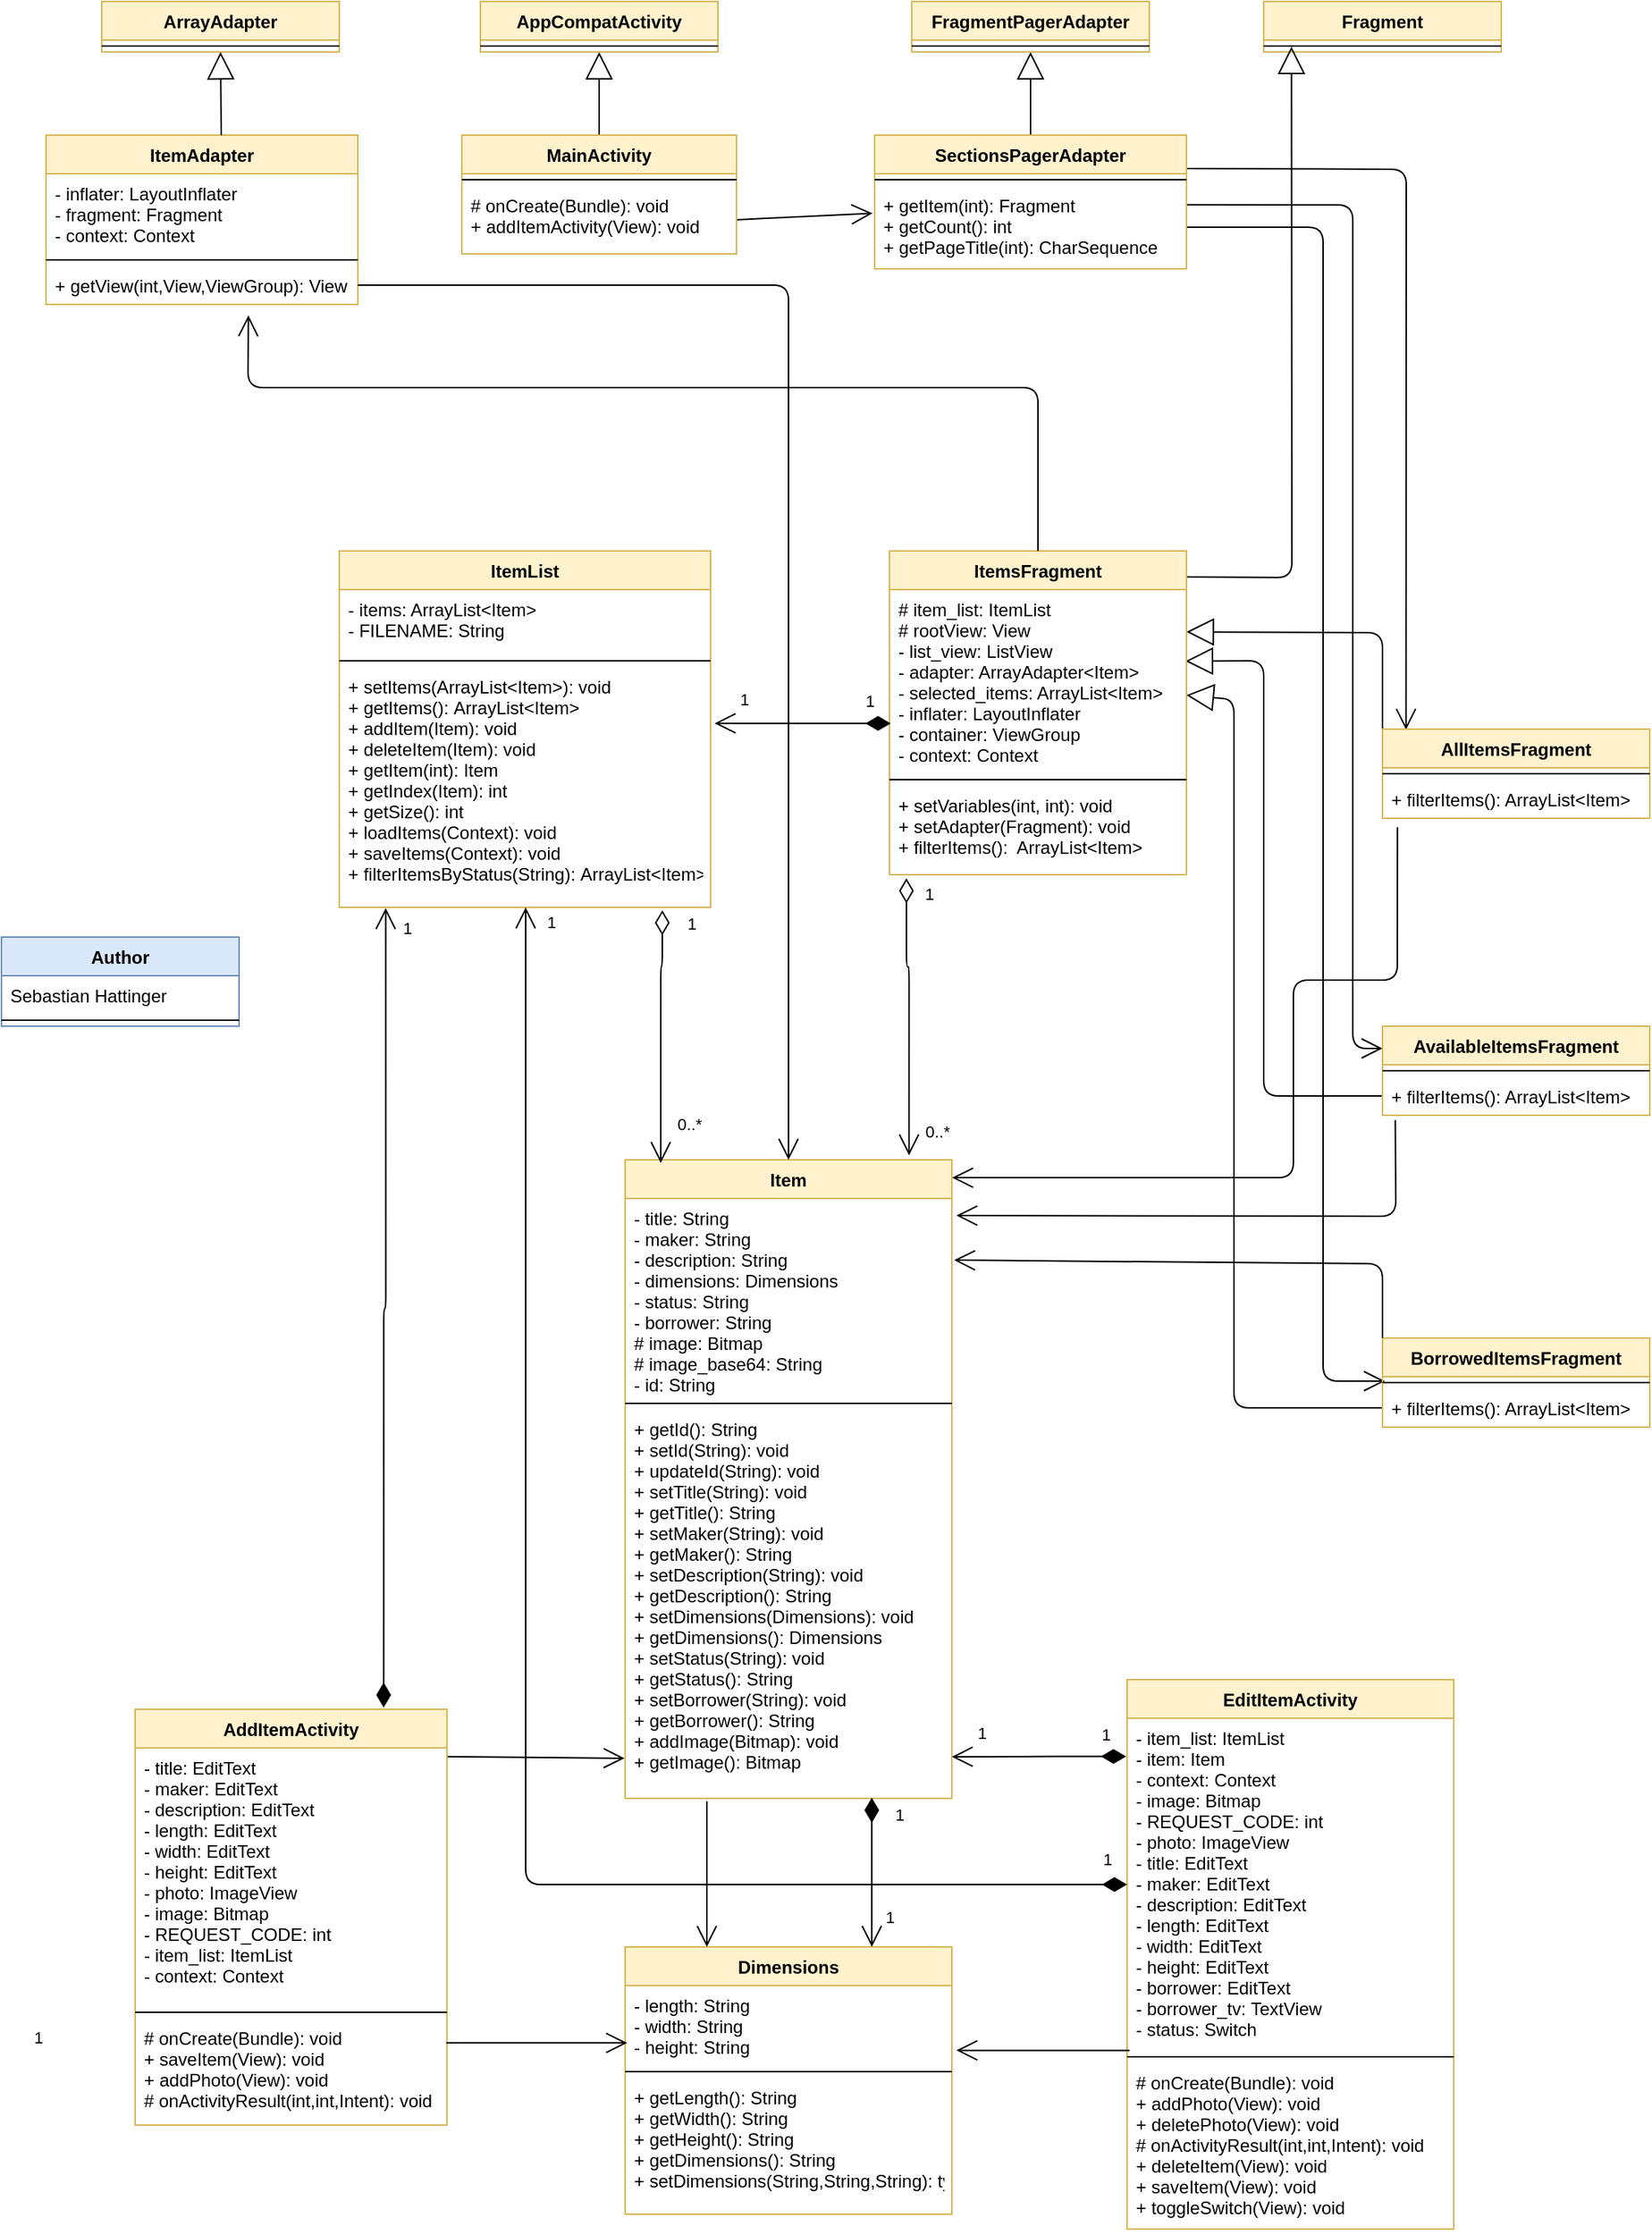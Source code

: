 <mxfile version="13.8.0" type="device"><diagram id="C5RBs43oDa-KdzZeNtuy" name="Page-1"><mxGraphModel dx="1676" dy="1052" grid="1" gridSize="10" guides="1" tooltips="1" connect="1" arrows="1" fold="1" page="1" pageScale="1" pageWidth="1169" pageHeight="1654" math="0" shadow="0"><root><mxCell id="WIyWlLk6GJQsqaUBKTNV-0"/><mxCell id="WIyWlLk6GJQsqaUBKTNV-1" parent="WIyWlLk6GJQsqaUBKTNV-0"/><mxCell id="sBfLM1MfkZQJ7Nj3vwuz-12" value="" style="endArrow=block;endSize=16;endFill=0;html=1;entryX=0.5;entryY=1;entryDx=0;entryDy=0;exitX=0.5;exitY=0;exitDx=0;exitDy=0;" edge="1" parent="WIyWlLk6GJQsqaUBKTNV-1" source="sBfLM1MfkZQJ7Nj3vwuz-0" target="sBfLM1MfkZQJ7Nj3vwuz-4"><mxGeometry width="160" relative="1" as="geometry"><mxPoint x="358" y="240" as="sourcePoint"/><mxPoint x="518" y="240" as="targetPoint"/></mxGeometry></mxCell><mxCell id="sBfLM1MfkZQJ7Nj3vwuz-15" value="" style="endArrow=block;endSize=16;endFill=0;html=1;entryX=0.5;entryY=1;entryDx=0;entryDy=0;exitX=0.5;exitY=0;exitDx=0;exitDy=0;" edge="1" parent="WIyWlLk6GJQsqaUBKTNV-1" source="sBfLM1MfkZQJ7Nj3vwuz-8" target="sBfLM1MfkZQJ7Nj3vwuz-13"><mxGeometry width="160" relative="1" as="geometry"><mxPoint x="518" y="210" as="sourcePoint"/><mxPoint x="518.5" y="104" as="targetPoint"/><Array as="points"/></mxGeometry></mxCell><mxCell id="sBfLM1MfkZQJ7Nj3vwuz-19" value="" style="endArrow=open;endFill=1;endSize=12;html=1;entryX=-0.007;entryY=0.332;entryDx=0;entryDy=0;exitX=1;exitY=0.5;exitDx=0;exitDy=0;entryPerimeter=0;" edge="1" parent="WIyWlLk6GJQsqaUBKTNV-1" source="sBfLM1MfkZQJ7Nj3vwuz-3" target="sBfLM1MfkZQJ7Nj3vwuz-11"><mxGeometry width="160" relative="1" as="geometry"><mxPoint x="540" y="300" as="sourcePoint"/><mxPoint x="610" y="250" as="targetPoint"/></mxGeometry></mxCell><mxCell id="sBfLM1MfkZQJ7Nj3vwuz-36" value="" style="endArrow=open;endFill=1;endSize=12;html=1;exitX=1;exitY=0.25;exitDx=0;exitDy=0;entryX=0.088;entryY=0.007;entryDx=0;entryDy=0;entryPerimeter=0;" edge="1" parent="WIyWlLk6GJQsqaUBKTNV-1" source="sBfLM1MfkZQJ7Nj3vwuz-8" target="sBfLM1MfkZQJ7Nj3vwuz-25"><mxGeometry width="160" relative="1" as="geometry"><mxPoint x="808.0" y="247.592" as="sourcePoint"/><mxPoint x="1010" y="440" as="targetPoint"/><Array as="points"><mxPoint x="976" y="173"/></Array></mxGeometry></mxCell><mxCell id="sBfLM1MfkZQJ7Nj3vwuz-37" value="" style="endArrow=open;endFill=1;endSize=12;html=1;exitX=0.997;exitY=0.23;exitDx=0;exitDy=0;entryX=0;entryY=0.25;entryDx=0;entryDy=0;exitPerimeter=0;" edge="1" parent="WIyWlLk6GJQsqaUBKTNV-1" source="sBfLM1MfkZQJ7Nj3vwuz-11" target="sBfLM1MfkZQJ7Nj3vwuz-21"><mxGeometry width="160" relative="1" as="geometry"><mxPoint x="818.0" y="257.592" as="sourcePoint"/><mxPoint x="890" y="780" as="targetPoint"/><Array as="points"><mxPoint x="940" y="197"/><mxPoint x="940" y="765"/></Array></mxGeometry></mxCell><mxCell id="sBfLM1MfkZQJ7Nj3vwuz-39" value="" style="endArrow=open;endFill=1;endSize=12;html=1;exitX=1;exitY=0.5;exitDx=0;exitDy=0;entryX=0.009;entryY=-0.192;entryDx=0;entryDy=0;entryPerimeter=0;" edge="1" parent="WIyWlLk6GJQsqaUBKTNV-1" source="sBfLM1MfkZQJ7Nj3vwuz-11" target="sBfLM1MfkZQJ7Nj3vwuz-30"><mxGeometry width="160" relative="1" as="geometry"><mxPoint x="817.37" y="261.88" as="sourcePoint"/><mxPoint x="970" y="665.0" as="targetPoint"/><Array as="points"><mxPoint x="920" y="212"/><mxPoint x="920" y="989"/></Array></mxGeometry></mxCell><mxCell id="sBfLM1MfkZQJ7Nj3vwuz-45" value="" style="endArrow=block;endSize=16;endFill=0;html=1;exitX=0;exitY=0.5;exitDx=0;exitDy=0;entryX=0.997;entryY=0.389;entryDx=0;entryDy=0;entryPerimeter=0;" edge="1" parent="WIyWlLk6GJQsqaUBKTNV-1" source="sBfLM1MfkZQJ7Nj3vwuz-24" target="sBfLM1MfkZQJ7Nj3vwuz-41"><mxGeometry width="160" relative="1" as="geometry"><mxPoint x="540" y="641" as="sourcePoint"/><mxPoint x="880" y="683" as="targetPoint"/><Array as="points"><mxPoint x="880" y="797"/><mxPoint x="880" y="504"/></Array></mxGeometry></mxCell><mxCell id="sBfLM1MfkZQJ7Nj3vwuz-46" value="" style="endArrow=block;endSize=16;endFill=0;html=1;exitX=0;exitY=0.5;exitDx=0;exitDy=0;" edge="1" parent="WIyWlLk6GJQsqaUBKTNV-1" source="sBfLM1MfkZQJ7Nj3vwuz-30" target="sBfLM1MfkZQJ7Nj3vwuz-41"><mxGeometry width="160" relative="1" as="geometry"><mxPoint x="850" y="883" as="sourcePoint"/><mxPoint x="860" y="510" as="targetPoint"/><Array as="points"><mxPoint x="860" y="1007"/><mxPoint x="860" y="530"/></Array></mxGeometry></mxCell><mxCell id="sBfLM1MfkZQJ7Nj3vwuz-47" value="" style="endArrow=block;endSize=16;endFill=0;html=1;entryX=1;entryY=0.25;entryDx=0;entryDy=0;exitX=0;exitY=0.25;exitDx=0;exitDy=0;" edge="1" parent="WIyWlLk6GJQsqaUBKTNV-1" source="sBfLM1MfkZQJ7Nj3vwuz-25" target="sBfLM1MfkZQJ7Nj3vwuz-40"><mxGeometry width="160" relative="1" as="geometry"><mxPoint x="791.33" y="561" as="sourcePoint"/><mxPoint x="791.33" y="450" as="targetPoint"/><Array as="points"><mxPoint x="960" y="485"/></Array></mxGeometry></mxCell><mxCell id="sBfLM1MfkZQJ7Nj3vwuz-55" value="Fragment" style="swimlane;fontStyle=1;align=center;verticalAlign=top;childLayout=stackLayout;horizontal=1;startSize=26;horizontalStack=0;resizeParent=1;resizeParentMax=0;resizeLast=0;collapsible=1;marginBottom=0;fillColor=#fff2cc;strokeColor=#d6b656;" vertex="1" parent="WIyWlLk6GJQsqaUBKTNV-1"><mxGeometry x="880" y="60" width="160" height="34" as="geometry"/></mxCell><mxCell id="sBfLM1MfkZQJ7Nj3vwuz-56" value="" style="line;strokeWidth=1;fillColor=none;align=left;verticalAlign=middle;spacingTop=-1;spacingLeft=3;spacingRight=3;rotatable=0;labelPosition=right;points=[];portConstraint=eastwest;" vertex="1" parent="sBfLM1MfkZQJ7Nj3vwuz-55"><mxGeometry y="26" width="160" height="8" as="geometry"/></mxCell><mxCell id="sBfLM1MfkZQJ7Nj3vwuz-113" value="ItemAdapter" style="swimlane;fontStyle=1;align=center;verticalAlign=top;childLayout=stackLayout;horizontal=1;startSize=26;horizontalStack=0;resizeParent=1;resizeParentMax=0;resizeLast=0;collapsible=1;marginBottom=0;fillColor=#fff2cc;strokeColor=#d6b656;" vertex="1" parent="WIyWlLk6GJQsqaUBKTNV-1"><mxGeometry x="60" y="150" width="210" height="114" as="geometry"/></mxCell><mxCell id="sBfLM1MfkZQJ7Nj3vwuz-114" value="- inflater: LayoutInflater&#10;- fragment: Fragment&#10;- context: Context" style="text;strokeColor=none;fillColor=none;align=left;verticalAlign=top;spacingLeft=4;spacingRight=4;overflow=hidden;rotatable=0;points=[[0,0.5],[1,0.5]];portConstraint=eastwest;" vertex="1" parent="sBfLM1MfkZQJ7Nj3vwuz-113"><mxGeometry y="26" width="210" height="54" as="geometry"/></mxCell><mxCell id="sBfLM1MfkZQJ7Nj3vwuz-115" value="" style="line;strokeWidth=1;fillColor=none;align=left;verticalAlign=middle;spacingTop=-1;spacingLeft=3;spacingRight=3;rotatable=0;labelPosition=right;points=[];portConstraint=eastwest;" vertex="1" parent="sBfLM1MfkZQJ7Nj3vwuz-113"><mxGeometry y="80" width="210" height="8" as="geometry"/></mxCell><mxCell id="sBfLM1MfkZQJ7Nj3vwuz-116" value="+ getView(int,View,ViewGroup): View " style="text;strokeColor=none;fillColor=none;align=left;verticalAlign=top;spacingLeft=4;spacingRight=4;overflow=hidden;rotatable=0;points=[[0,0.5],[1,0.5]];portConstraint=eastwest;" vertex="1" parent="sBfLM1MfkZQJ7Nj3vwuz-113"><mxGeometry y="88" width="210" height="26" as="geometry"/></mxCell><mxCell id="sBfLM1MfkZQJ7Nj3vwuz-0" value="MainActivity" style="swimlane;fontStyle=1;align=center;verticalAlign=top;childLayout=stackLayout;horizontal=1;startSize=26;horizontalStack=0;resizeParent=1;resizeParentMax=0;resizeLast=0;collapsible=1;marginBottom=0;fillColor=#fff2cc;strokeColor=#d6b656;" vertex="1" parent="WIyWlLk6GJQsqaUBKTNV-1"><mxGeometry x="340" y="150" width="185" height="80" as="geometry"/></mxCell><mxCell id="sBfLM1MfkZQJ7Nj3vwuz-2" value="" style="line;strokeWidth=1;fillColor=none;align=left;verticalAlign=middle;spacingTop=-1;spacingLeft=3;spacingRight=3;rotatable=0;labelPosition=right;points=[];portConstraint=eastwest;" vertex="1" parent="sBfLM1MfkZQJ7Nj3vwuz-0"><mxGeometry y="26" width="185" height="8" as="geometry"/></mxCell><mxCell id="sBfLM1MfkZQJ7Nj3vwuz-3" value="# onCreate(Bundle): void&#10;+ addItemActivity(View): void" style="text;strokeColor=none;fillColor=none;align=left;verticalAlign=top;spacingLeft=4;spacingRight=4;overflow=hidden;rotatable=0;points=[[0,0.5],[1,0.5]];portConstraint=eastwest;" vertex="1" parent="sBfLM1MfkZQJ7Nj3vwuz-0"><mxGeometry y="34" width="185" height="46" as="geometry"/></mxCell><mxCell id="sBfLM1MfkZQJ7Nj3vwuz-8" value="SectionsPagerAdapter" style="swimlane;fontStyle=1;align=center;verticalAlign=top;childLayout=stackLayout;horizontal=1;startSize=26;horizontalStack=0;resizeParent=1;resizeParentMax=0;resizeLast=0;collapsible=1;marginBottom=0;fillColor=#fff2cc;strokeColor=#d6b656;" vertex="1" parent="WIyWlLk6GJQsqaUBKTNV-1"><mxGeometry x="618" y="150" width="210" height="90" as="geometry"/></mxCell><mxCell id="sBfLM1MfkZQJ7Nj3vwuz-10" value="" style="line;strokeWidth=1;fillColor=none;align=left;verticalAlign=middle;spacingTop=-1;spacingLeft=3;spacingRight=3;rotatable=0;labelPosition=right;points=[];portConstraint=eastwest;" vertex="1" parent="sBfLM1MfkZQJ7Nj3vwuz-8"><mxGeometry y="26" width="210" height="8" as="geometry"/></mxCell><mxCell id="sBfLM1MfkZQJ7Nj3vwuz-11" value="+ getItem(int): Fragment&#10;+ getCount(): int&#10;+ getPageTitle(int): CharSequence" style="text;strokeColor=none;fillColor=none;align=left;verticalAlign=top;spacingLeft=4;spacingRight=4;overflow=hidden;rotatable=0;points=[[0,0.5],[1,0.5]];portConstraint=eastwest;" vertex="1" parent="sBfLM1MfkZQJ7Nj3vwuz-8"><mxGeometry y="34" width="210" height="56" as="geometry"/></mxCell><mxCell id="sBfLM1MfkZQJ7Nj3vwuz-13" value="FragmentPagerAdapter" style="swimlane;fontStyle=1;align=center;verticalAlign=top;childLayout=stackLayout;horizontal=1;startSize=26;horizontalStack=0;resizeParent=1;resizeParentMax=0;resizeLast=0;collapsible=1;marginBottom=0;fillColor=#fff2cc;strokeColor=#d6b656;" vertex="1" parent="WIyWlLk6GJQsqaUBKTNV-1"><mxGeometry x="643" y="60" width="160" height="34" as="geometry"/></mxCell><mxCell id="sBfLM1MfkZQJ7Nj3vwuz-14" value="" style="line;strokeWidth=1;fillColor=none;align=left;verticalAlign=middle;spacingTop=-1;spacingLeft=3;spacingRight=3;rotatable=0;labelPosition=right;points=[];portConstraint=eastwest;" vertex="1" parent="sBfLM1MfkZQJ7Nj3vwuz-13"><mxGeometry y="26" width="160" height="8" as="geometry"/></mxCell><mxCell id="sBfLM1MfkZQJ7Nj3vwuz-4" value="AppCompatActivity" style="swimlane;fontStyle=1;align=center;verticalAlign=top;childLayout=stackLayout;horizontal=1;startSize=26;horizontalStack=0;resizeParent=1;resizeParentMax=0;resizeLast=0;collapsible=1;marginBottom=0;fillColor=#fff2cc;strokeColor=#d6b656;" vertex="1" parent="WIyWlLk6GJQsqaUBKTNV-1"><mxGeometry x="352.5" y="60" width="160" height="34" as="geometry"/></mxCell><mxCell id="sBfLM1MfkZQJ7Nj3vwuz-6" value="" style="line;strokeWidth=1;fillColor=none;align=left;verticalAlign=middle;spacingTop=-1;spacingLeft=3;spacingRight=3;rotatable=0;labelPosition=right;points=[];portConstraint=eastwest;" vertex="1" parent="sBfLM1MfkZQJ7Nj3vwuz-4"><mxGeometry y="26" width="160" height="8" as="geometry"/></mxCell><mxCell id="sBfLM1MfkZQJ7Nj3vwuz-109" value="ArrayAdapter" style="swimlane;fontStyle=1;align=center;verticalAlign=top;childLayout=stackLayout;horizontal=1;startSize=26;horizontalStack=0;resizeParent=1;resizeParentMax=0;resizeLast=0;collapsible=1;marginBottom=0;fillColor=#fff2cc;strokeColor=#d6b656;" vertex="1" parent="WIyWlLk6GJQsqaUBKTNV-1"><mxGeometry x="97.5" y="60" width="160" height="34" as="geometry"/></mxCell><mxCell id="sBfLM1MfkZQJ7Nj3vwuz-111" value="" style="line;strokeWidth=1;fillColor=none;align=left;verticalAlign=middle;spacingTop=-1;spacingLeft=3;spacingRight=3;rotatable=0;labelPosition=right;points=[];portConstraint=eastwest;" vertex="1" parent="sBfLM1MfkZQJ7Nj3vwuz-109"><mxGeometry y="26" width="160" height="8" as="geometry"/></mxCell><mxCell id="sBfLM1MfkZQJ7Nj3vwuz-28" value="BorrowedItemsFragment" style="swimlane;fontStyle=1;align=center;verticalAlign=top;childLayout=stackLayout;horizontal=1;startSize=26;horizontalStack=0;resizeParent=1;resizeParentMax=0;resizeLast=0;collapsible=1;marginBottom=0;fillColor=#fff2cc;strokeColor=#d6b656;" vertex="1" parent="WIyWlLk6GJQsqaUBKTNV-1"><mxGeometry x="960" y="960" width="180" height="60" as="geometry"/></mxCell><mxCell id="sBfLM1MfkZQJ7Nj3vwuz-29" value="" style="line;strokeWidth=1;fillColor=none;align=left;verticalAlign=middle;spacingTop=-1;spacingLeft=3;spacingRight=3;rotatable=0;labelPosition=right;points=[];portConstraint=eastwest;" vertex="1" parent="sBfLM1MfkZQJ7Nj3vwuz-28"><mxGeometry y="26" width="180" height="8" as="geometry"/></mxCell><mxCell id="sBfLM1MfkZQJ7Nj3vwuz-30" value="+ filterItems(): ArrayList&lt;Item&gt;" style="text;strokeColor=none;fillColor=none;align=left;verticalAlign=top;spacingLeft=4;spacingRight=4;overflow=hidden;rotatable=0;points=[[0,0.5],[1,0.5]];portConstraint=eastwest;" vertex="1" parent="sBfLM1MfkZQJ7Nj3vwuz-28"><mxGeometry y="34" width="180" height="26" as="geometry"/></mxCell><mxCell id="sBfLM1MfkZQJ7Nj3vwuz-21" value="AvailableItemsFragment" style="swimlane;fontStyle=1;align=center;verticalAlign=top;childLayout=stackLayout;horizontal=1;startSize=26;horizontalStack=0;resizeParent=1;resizeParentMax=0;resizeLast=0;collapsible=1;marginBottom=0;fillColor=#fff2cc;strokeColor=#d6b656;" vertex="1" parent="WIyWlLk6GJQsqaUBKTNV-1"><mxGeometry x="960" y="750" width="180" height="60" as="geometry"/></mxCell><mxCell id="sBfLM1MfkZQJ7Nj3vwuz-23" value="" style="line;strokeWidth=1;fillColor=none;align=left;verticalAlign=middle;spacingTop=-1;spacingLeft=3;spacingRight=3;rotatable=0;labelPosition=right;points=[];portConstraint=eastwest;" vertex="1" parent="sBfLM1MfkZQJ7Nj3vwuz-21"><mxGeometry y="26" width="180" height="8" as="geometry"/></mxCell><mxCell id="sBfLM1MfkZQJ7Nj3vwuz-24" value="+ filterItems(): ArrayList&lt;Item&gt;" style="text;strokeColor=none;fillColor=none;align=left;verticalAlign=top;spacingLeft=4;spacingRight=4;overflow=hidden;rotatable=0;points=[[0,0.5],[1,0.5]];portConstraint=eastwest;" vertex="1" parent="sBfLM1MfkZQJ7Nj3vwuz-21"><mxGeometry y="34" width="180" height="26" as="geometry"/></mxCell><mxCell id="sBfLM1MfkZQJ7Nj3vwuz-25" value="AllItemsFragment" style="swimlane;fontStyle=1;align=center;verticalAlign=top;childLayout=stackLayout;horizontal=1;startSize=26;horizontalStack=0;resizeParent=1;resizeParentMax=0;resizeLast=0;collapsible=1;marginBottom=0;fillColor=#fff2cc;strokeColor=#d6b656;" vertex="1" parent="WIyWlLk6GJQsqaUBKTNV-1"><mxGeometry x="960" y="550" width="180" height="60" as="geometry"/></mxCell><mxCell id="sBfLM1MfkZQJ7Nj3vwuz-26" value="" style="line;strokeWidth=1;fillColor=none;align=left;verticalAlign=middle;spacingTop=-1;spacingLeft=3;spacingRight=3;rotatable=0;labelPosition=right;points=[];portConstraint=eastwest;" vertex="1" parent="sBfLM1MfkZQJ7Nj3vwuz-25"><mxGeometry y="26" width="180" height="8" as="geometry"/></mxCell><mxCell id="sBfLM1MfkZQJ7Nj3vwuz-27" value="+ filterItems(): ArrayList&lt;Item&gt;" style="text;strokeColor=none;fillColor=none;align=left;verticalAlign=top;spacingLeft=4;spacingRight=4;overflow=hidden;rotatable=0;points=[[0,0.5],[1,0.5]];portConstraint=eastwest;" vertex="1" parent="sBfLM1MfkZQJ7Nj3vwuz-25"><mxGeometry y="34" width="180" height="26" as="geometry"/></mxCell><mxCell id="sBfLM1MfkZQJ7Nj3vwuz-52" value="" style="endArrow=open;endFill=1;endSize=12;html=1;exitX=0.048;exitY=1.126;exitDx=0;exitDy=0;exitPerimeter=0;entryX=1.014;entryY=0.086;entryDx=0;entryDy=0;entryPerimeter=0;" edge="1" parent="WIyWlLk6GJQsqaUBKTNV-1" source="sBfLM1MfkZQJ7Nj3vwuz-24" target="sBfLM1MfkZQJ7Nj3vwuz-49"><mxGeometry width="160" relative="1" as="geometry"><mxPoint x="560" y="770" as="sourcePoint"/><mxPoint x="740" y="880" as="targetPoint"/><Array as="points"><mxPoint x="969" y="878"/></Array></mxGeometry></mxCell><mxCell id="sBfLM1MfkZQJ7Nj3vwuz-53" value="" style="endArrow=open;endFill=1;endSize=12;html=1;exitX=0.056;exitY=1.236;exitDx=0;exitDy=0;exitPerimeter=0;entryX=1.001;entryY=0.028;entryDx=0;entryDy=0;entryPerimeter=0;" edge="1" parent="WIyWlLk6GJQsqaUBKTNV-1" source="sBfLM1MfkZQJ7Nj3vwuz-27" target="sBfLM1MfkZQJ7Nj3vwuz-48"><mxGeometry width="160" relative="1" as="geometry"><mxPoint x="1051.54" y="821.846" as="sourcePoint"/><mxPoint x="570" y="730" as="targetPoint"/><Array as="points"><mxPoint x="970" y="719"/><mxPoint x="900" y="719"/><mxPoint x="900" y="852"/></Array></mxGeometry></mxCell><mxCell id="sBfLM1MfkZQJ7Nj3vwuz-54" value="" style="endArrow=open;endFill=1;endSize=12;html=1;exitX=0;exitY=0;exitDx=0;exitDy=0;entryX=1.007;entryY=0.31;entryDx=0;entryDy=0;entryPerimeter=0;" edge="1" parent="WIyWlLk6GJQsqaUBKTNV-1" source="sBfLM1MfkZQJ7Nj3vwuz-28" target="sBfLM1MfkZQJ7Nj3vwuz-49"><mxGeometry width="160" relative="1" as="geometry"><mxPoint x="1061.54" y="831.846" as="sourcePoint"/><mxPoint x="700" y="910" as="targetPoint"/><Array as="points"><mxPoint x="960" y="910"/></Array></mxGeometry></mxCell><mxCell id="sBfLM1MfkZQJ7Nj3vwuz-57" value="" style="endArrow=block;endSize=16;endFill=0;html=1;exitX=1;exitY=0.08;exitDx=0;exitDy=0;exitPerimeter=0;entryX=0.117;entryY=0.554;entryDx=0;entryDy=0;entryPerimeter=0;" edge="1" parent="WIyWlLk6GJQsqaUBKTNV-1" source="sBfLM1MfkZQJ7Nj3vwuz-40" target="sBfLM1MfkZQJ7Nj3vwuz-56"><mxGeometry width="160" relative="1" as="geometry"><mxPoint x="830" y="340" as="sourcePoint"/><mxPoint x="713.0" y="104.0" as="targetPoint"/><Array as="points"><mxPoint x="899" y="448"/></Array></mxGeometry></mxCell><mxCell id="sBfLM1MfkZQJ7Nj3vwuz-48" value="Item&#10;" style="swimlane;fontStyle=1;align=center;verticalAlign=top;childLayout=stackLayout;horizontal=1;startSize=26;horizontalStack=0;resizeParent=1;resizeParentMax=0;resizeLast=0;collapsible=1;marginBottom=0;fillColor=#fff2cc;strokeColor=#d6b656;" vertex="1" parent="WIyWlLk6GJQsqaUBKTNV-1"><mxGeometry x="450" y="840" width="220" height="430" as="geometry"/></mxCell><mxCell id="sBfLM1MfkZQJ7Nj3vwuz-49" value="- title: String&#10;- maker: String&#10;- description: String&#10;- dimensions: Dimensions&#10;- status: String&#10;- borrower: String&#10;# image: Bitmap&#10;# image_base64: String&#10;- id: String" style="text;strokeColor=none;fillColor=none;align=left;verticalAlign=top;spacingLeft=4;spacingRight=4;overflow=hidden;rotatable=0;points=[[0,0.5],[1,0.5]];portConstraint=eastwest;" vertex="1" parent="sBfLM1MfkZQJ7Nj3vwuz-48"><mxGeometry y="26" width="220" height="134" as="geometry"/></mxCell><mxCell id="sBfLM1MfkZQJ7Nj3vwuz-50" value="" style="line;strokeWidth=1;fillColor=none;align=left;verticalAlign=middle;spacingTop=-1;spacingLeft=3;spacingRight=3;rotatable=0;labelPosition=right;points=[];portConstraint=eastwest;" vertex="1" parent="sBfLM1MfkZQJ7Nj3vwuz-48"><mxGeometry y="160" width="220" height="8" as="geometry"/></mxCell><mxCell id="sBfLM1MfkZQJ7Nj3vwuz-51" value="+ getId(): String&#10;+ setId(String): void&#10;+ updateId(String): void&#10;+ setTitle(String): void&#10;+ getTitle(): String&#10;+ setMaker(String): void&#10;+ getMaker(): String&#10;+ setDescription(String): void&#10;+ getDescription(): String&#10;+ setDimensions(Dimensions): void&#10;+ getDimensions(): Dimensions&#10;+ setStatus(String): void&#10;+ getStatus(): String&#10;+ setBorrower(String): void&#10;+ getBorrower(): String&#10;+ addImage(Bitmap): void &#10;+ getImage(): Bitmap" style="text;strokeColor=none;fillColor=none;align=left;verticalAlign=top;spacingLeft=4;spacingRight=4;overflow=hidden;rotatable=0;points=[[0,0.5],[1,0.5]];portConstraint=eastwest;" vertex="1" parent="sBfLM1MfkZQJ7Nj3vwuz-48"><mxGeometry y="168" width="220" height="262" as="geometry"/></mxCell><mxCell id="sBfLM1MfkZQJ7Nj3vwuz-58" value="ItemList" style="swimlane;fontStyle=1;align=center;verticalAlign=top;childLayout=stackLayout;horizontal=1;startSize=26;horizontalStack=0;resizeParent=1;resizeParentMax=0;resizeLast=0;collapsible=1;marginBottom=0;fillColor=#fff2cc;strokeColor=#d6b656;" vertex="1" parent="WIyWlLk6GJQsqaUBKTNV-1"><mxGeometry x="257.5" y="430" width="250" height="240" as="geometry"/></mxCell><mxCell id="sBfLM1MfkZQJ7Nj3vwuz-59" value="- items: ArrayList&lt;Item&gt;&#10;- FILENAME: String" style="text;strokeColor=none;fillColor=none;align=left;verticalAlign=top;spacingLeft=4;spacingRight=4;overflow=hidden;rotatable=0;points=[[0,0.5],[1,0.5]];portConstraint=eastwest;" vertex="1" parent="sBfLM1MfkZQJ7Nj3vwuz-58"><mxGeometry y="26" width="250" height="44" as="geometry"/></mxCell><mxCell id="sBfLM1MfkZQJ7Nj3vwuz-60" value="" style="line;strokeWidth=1;fillColor=none;align=left;verticalAlign=middle;spacingTop=-1;spacingLeft=3;spacingRight=3;rotatable=0;labelPosition=right;points=[];portConstraint=eastwest;" vertex="1" parent="sBfLM1MfkZQJ7Nj3vwuz-58"><mxGeometry y="70" width="250" height="8" as="geometry"/></mxCell><mxCell id="sBfLM1MfkZQJ7Nj3vwuz-61" value="+ setItems(ArrayList&lt;Item&gt;): void&#10;+ getItems(): ArrayList&lt;Item&gt;&#10;+ addItem(Item): void&#10;+ deleteItem(Item): void&#10;+ getItem(int): Item &#10;+ getIndex(Item): int&#10;+ getSize(): int&#10;+ loadItems(Context): void&#10;+ saveItems(Context): void&#10;+ filterItemsByStatus(String): ArrayList&lt;Item&gt;" style="text;strokeColor=none;fillColor=none;align=left;verticalAlign=top;spacingLeft=4;spacingRight=4;overflow=hidden;rotatable=0;points=[[0,0.5],[1,0.5]];portConstraint=eastwest;" vertex="1" parent="sBfLM1MfkZQJ7Nj3vwuz-58"><mxGeometry y="78" width="250" height="162" as="geometry"/></mxCell><mxCell id="sBfLM1MfkZQJ7Nj3vwuz-40" value="ItemsFragment" style="swimlane;fontStyle=1;align=center;verticalAlign=top;childLayout=stackLayout;horizontal=1;startSize=26;horizontalStack=0;resizeParent=1;resizeParentMax=0;resizeLast=0;collapsible=1;marginBottom=0;fillColor=#fff2cc;strokeColor=#d6b656;" vertex="1" parent="WIyWlLk6GJQsqaUBKTNV-1"><mxGeometry x="628" y="430" width="200" height="218" as="geometry"/></mxCell><mxCell id="sBfLM1MfkZQJ7Nj3vwuz-41" value="# item_list: ItemList&#10;# rootView: View&#10;- list_view: ListView&#10;- adapter: ArrayAdapter&lt;Item&gt;&#10;- selected_items: ArrayList&lt;Item&gt;&#10;- inflater: LayoutInflater&#10;- container: ViewGroup&#10;- context: Context" style="text;strokeColor=none;fillColor=none;align=left;verticalAlign=top;spacingLeft=4;spacingRight=4;overflow=hidden;rotatable=0;points=[[0,0.5],[1,0.5]];portConstraint=eastwest;" vertex="1" parent="sBfLM1MfkZQJ7Nj3vwuz-40"><mxGeometry y="26" width="200" height="124" as="geometry"/></mxCell><mxCell id="sBfLM1MfkZQJ7Nj3vwuz-42" value="" style="line;strokeWidth=1;fillColor=none;align=left;verticalAlign=middle;spacingTop=-1;spacingLeft=3;spacingRight=3;rotatable=0;labelPosition=right;points=[];portConstraint=eastwest;" vertex="1" parent="sBfLM1MfkZQJ7Nj3vwuz-40"><mxGeometry y="150" width="200" height="8" as="geometry"/></mxCell><mxCell id="sBfLM1MfkZQJ7Nj3vwuz-43" value="+ setVariables(int, int): void&#10;+ setAdapter(Fragment): void &#10;+ filterItems():  ArrayList&lt;Item&gt;" style="text;strokeColor=none;fillColor=none;align=left;verticalAlign=top;spacingLeft=4;spacingRight=4;overflow=hidden;rotatable=0;points=[[0,0.5],[1,0.5]];portConstraint=eastwest;" vertex="1" parent="sBfLM1MfkZQJ7Nj3vwuz-40"><mxGeometry y="158" width="200" height="60" as="geometry"/></mxCell><mxCell id="sBfLM1MfkZQJ7Nj3vwuz-64" value="1" style="endArrow=open;html=1;endSize=12;startArrow=diamondThin;startSize=14;startFill=1;edgeStyle=orthogonalEdgeStyle;align=left;verticalAlign=bottom;entryX=1.011;entryY=0.235;entryDx=0;entryDy=0;entryPerimeter=0;exitX=0.004;exitY=0.727;exitDx=0;exitDy=0;exitPerimeter=0;" edge="1" parent="WIyWlLk6GJQsqaUBKTNV-1" source="sBfLM1MfkZQJ7Nj3vwuz-41" target="sBfLM1MfkZQJ7Nj3vwuz-61"><mxGeometry x="-0.683" y="-6" relative="1" as="geometry"><mxPoint x="568" y="500" as="sourcePoint"/><mxPoint x="640" y="540" as="targetPoint"/><mxPoint as="offset"/></mxGeometry></mxCell><mxCell id="sBfLM1MfkZQJ7Nj3vwuz-65" value="1" style="edgeLabel;html=1;align=center;verticalAlign=middle;resizable=0;points=[];" vertex="1" connectable="0" parent="sBfLM1MfkZQJ7Nj3vwuz-64"><mxGeometry x="0.818" y="-4" relative="1" as="geometry"><mxPoint x="9.43" y="-12.08" as="offset"/></mxGeometry></mxCell><mxCell id="sBfLM1MfkZQJ7Nj3vwuz-73" value="1" style="endArrow=open;html=1;endSize=12;startArrow=diamondThin;startSize=14;startFill=0;edgeStyle=orthogonalEdgeStyle;align=left;verticalAlign=bottom;exitX=0.057;exitY=1.039;exitDx=0;exitDy=0;exitPerimeter=0;entryX=0.869;entryY=-0.007;entryDx=0;entryDy=0;entryPerimeter=0;" edge="1" parent="WIyWlLk6GJQsqaUBKTNV-1" source="sBfLM1MfkZQJ7Nj3vwuz-43" target="sBfLM1MfkZQJ7Nj3vwuz-48"><mxGeometry x="-0.348" y="41" relative="1" as="geometry"><mxPoint x="640" y="680" as="sourcePoint"/><mxPoint x="640" y="810" as="targetPoint"/><Array as="points"><mxPoint x="639" y="710"/><mxPoint x="641" y="710"/></Array><mxPoint x="-32" y="-40" as="offset"/></mxGeometry></mxCell><mxCell id="sBfLM1MfkZQJ7Nj3vwuz-75" value="0..*" style="edgeLabel;html=1;align=center;verticalAlign=middle;resizable=0;points=[];" vertex="1" connectable="0" parent="sBfLM1MfkZQJ7Nj3vwuz-73"><mxGeometry x="0.894" relative="1" as="geometry"><mxPoint x="18.82" y="-6.54" as="offset"/></mxGeometry></mxCell><mxCell id="sBfLM1MfkZQJ7Nj3vwuz-76" value="1" style="endArrow=open;html=1;endSize=12;startArrow=diamondThin;startSize=14;startFill=0;edgeStyle=orthogonalEdgeStyle;align=left;verticalAlign=bottom;exitX=0.87;exitY=1.012;exitDx=0;exitDy=0;exitPerimeter=0;entryX=0.109;entryY=0.005;entryDx=0;entryDy=0;entryPerimeter=0;" edge="1" parent="WIyWlLk6GJQsqaUBKTNV-1" source="sBfLM1MfkZQJ7Nj3vwuz-61" target="sBfLM1MfkZQJ7Nj3vwuz-48"><mxGeometry x="-0.789" y="15" relative="1" as="geometry"><mxPoint x="649.4" y="660.34" as="sourcePoint"/><mxPoint x="460" y="790" as="targetPoint"/><Array as="points"><mxPoint x="475" y="710"/><mxPoint x="474" y="710"/></Array><mxPoint as="offset"/></mxGeometry></mxCell><mxCell id="sBfLM1MfkZQJ7Nj3vwuz-77" value="0..*" style="edgeLabel;html=1;align=center;verticalAlign=middle;resizable=0;points=[];" vertex="1" connectable="0" parent="sBfLM1MfkZQJ7Nj3vwuz-76"><mxGeometry x="0.894" relative="1" as="geometry"><mxPoint x="18.82" y="-16.92" as="offset"/></mxGeometry></mxCell><mxCell id="sBfLM1MfkZQJ7Nj3vwuz-85" value="Dimensions" style="swimlane;fontStyle=1;align=center;verticalAlign=top;childLayout=stackLayout;horizontal=1;startSize=26;horizontalStack=0;resizeParent=1;resizeParentMax=0;resizeLast=0;collapsible=1;marginBottom=0;fillColor=#fff2cc;strokeColor=#d6b656;" vertex="1" parent="WIyWlLk6GJQsqaUBKTNV-1"><mxGeometry x="450" y="1370" width="220" height="180" as="geometry"/></mxCell><mxCell id="sBfLM1MfkZQJ7Nj3vwuz-86" value="- length: String&#10;- width: String&#10;- height: String&#10; " style="text;strokeColor=none;fillColor=none;align=left;verticalAlign=top;spacingLeft=4;spacingRight=4;overflow=hidden;rotatable=0;points=[[0,0.5],[1,0.5]];portConstraint=eastwest;" vertex="1" parent="sBfLM1MfkZQJ7Nj3vwuz-85"><mxGeometry y="26" width="220" height="54" as="geometry"/></mxCell><mxCell id="sBfLM1MfkZQJ7Nj3vwuz-87" value="" style="line;strokeWidth=1;fillColor=none;align=left;verticalAlign=middle;spacingTop=-1;spacingLeft=3;spacingRight=3;rotatable=0;labelPosition=right;points=[];portConstraint=eastwest;" vertex="1" parent="sBfLM1MfkZQJ7Nj3vwuz-85"><mxGeometry y="80" width="220" height="8" as="geometry"/></mxCell><mxCell id="sBfLM1MfkZQJ7Nj3vwuz-88" value="+ getLength(): String&#10;+ getWidth(): String&#10;+ getHeight(): String&#10;+ getDimensions(): String&#10;+ setDimensions(String,String,String): type" style="text;strokeColor=none;fillColor=none;align=left;verticalAlign=top;spacingLeft=4;spacingRight=4;overflow=hidden;rotatable=0;points=[[0,0.5],[1,0.5]];portConstraint=eastwest;" vertex="1" parent="sBfLM1MfkZQJ7Nj3vwuz-85"><mxGeometry y="88" width="220" height="92" as="geometry"/></mxCell><mxCell id="sBfLM1MfkZQJ7Nj3vwuz-79" value="EditItemActivity" style="swimlane;fontStyle=1;align=center;verticalAlign=top;childLayout=stackLayout;horizontal=1;startSize=26;horizontalStack=0;resizeParent=1;resizeParentMax=0;resizeLast=0;collapsible=1;marginBottom=0;fillColor=#fff2cc;strokeColor=#d6b656;" vertex="1" parent="WIyWlLk6GJQsqaUBKTNV-1"><mxGeometry x="788" y="1190" width="220" height="370" as="geometry"/></mxCell><mxCell id="sBfLM1MfkZQJ7Nj3vwuz-80" value="- item_list: ItemList&#10;- item: Item&#10;- context: Context&#10;- image: Bitmap&#10;- REQUEST_CODE: int&#10;- photo: ImageView&#10;- title: EditText&#10;- maker: EditText&#10;- description: EditText&#10;- length: EditText&#10;- width: EditText&#10;- height: EditText&#10;- borrower: EditText&#10;- borrower_tv: TextView&#10;- status: Switch&#10;&#10;" style="text;strokeColor=none;fillColor=none;align=left;verticalAlign=top;spacingLeft=4;spacingRight=4;overflow=hidden;rotatable=0;points=[[0,0.5],[1,0.5]];portConstraint=eastwest;" vertex="1" parent="sBfLM1MfkZQJ7Nj3vwuz-79"><mxGeometry y="26" width="220" height="224" as="geometry"/></mxCell><mxCell id="sBfLM1MfkZQJ7Nj3vwuz-81" value="" style="line;strokeWidth=1;fillColor=none;align=left;verticalAlign=middle;spacingTop=-1;spacingLeft=3;spacingRight=3;rotatable=0;labelPosition=right;points=[];portConstraint=eastwest;" vertex="1" parent="sBfLM1MfkZQJ7Nj3vwuz-79"><mxGeometry y="250" width="220" height="8" as="geometry"/></mxCell><mxCell id="sBfLM1MfkZQJ7Nj3vwuz-82" value="# onCreate(Bundle): void&#10;+ addPhoto(View): void&#10;+ deletePhoto(View): void&#10;# onActivityResult(int,int,Intent): void&#10;+ deleteItem(View): void&#10;+ saveItem(View): void&#10;+ toggleSwitch(View): void" style="text;strokeColor=none;fillColor=none;align=left;verticalAlign=top;spacingLeft=4;spacingRight=4;overflow=hidden;rotatable=0;points=[[0,0.5],[1,0.5]];portConstraint=eastwest;" vertex="1" parent="sBfLM1MfkZQJ7Nj3vwuz-79"><mxGeometry y="258" width="220" height="112" as="geometry"/></mxCell><mxCell id="sBfLM1MfkZQJ7Nj3vwuz-92" value="1" style="endArrow=open;html=1;endSize=12;startArrow=diamondThin;startSize=14;startFill=1;edgeStyle=orthogonalEdgeStyle;align=left;verticalAlign=bottom;entryX=0.125;entryY=1.003;entryDx=0;entryDy=0;entryPerimeter=0;exitX=0.797;exitY=-0.004;exitDx=0;exitDy=0;exitPerimeter=0;" edge="1" parent="WIyWlLk6GJQsqaUBKTNV-1" source="sBfLM1MfkZQJ7Nj3vwuz-31" target="sBfLM1MfkZQJ7Nj3vwuz-61"><mxGeometry x="0.001" y="-250" relative="1" as="geometry"><mxPoint x="250" y="1050" as="sourcePoint"/><mxPoint x="330" y="840" as="targetPoint"/><mxPoint x="-239" y="250" as="offset"/></mxGeometry></mxCell><mxCell id="sBfLM1MfkZQJ7Nj3vwuz-93" value="1" style="edgeLabel;html=1;align=center;verticalAlign=middle;resizable=0;points=[];" vertex="1" connectable="0" parent="sBfLM1MfkZQJ7Nj3vwuz-92"><mxGeometry x="0.818" y="-4" relative="1" as="geometry"><mxPoint x="9.74" y="-35.58" as="offset"/></mxGeometry></mxCell><mxCell id="sBfLM1MfkZQJ7Nj3vwuz-94" value="" style="endArrow=open;endFill=1;endSize=12;html=1;exitX=1;exitY=0.034;exitDx=0;exitDy=0;exitPerimeter=0;entryX=-0.002;entryY=0.897;entryDx=0;entryDy=0;entryPerimeter=0;" edge="1" parent="WIyWlLk6GJQsqaUBKTNV-1" source="sBfLM1MfkZQJ7Nj3vwuz-32" target="sBfLM1MfkZQJ7Nj3vwuz-51"><mxGeometry width="160" relative="1" as="geometry"><mxPoint x="230" y="1150" as="sourcePoint"/><mxPoint x="390" y="1150" as="targetPoint"/></mxGeometry></mxCell><mxCell id="sBfLM1MfkZQJ7Nj3vwuz-31" value="AddItemActivity" style="swimlane;fontStyle=1;align=center;verticalAlign=top;childLayout=stackLayout;horizontal=1;startSize=26;horizontalStack=0;resizeParent=1;resizeParentMax=0;resizeLast=0;collapsible=1;marginBottom=0;fillColor=#fff2cc;strokeColor=#d6b656;" vertex="1" parent="WIyWlLk6GJQsqaUBKTNV-1"><mxGeometry x="120" y="1210" width="210" height="280" as="geometry"/></mxCell><mxCell id="sBfLM1MfkZQJ7Nj3vwuz-32" value="- title: EditText&#10;- maker: EditText&#10;- description: EditText&#10;- length: EditText&#10;- width: EditText&#10;- height: EditText&#10;- photo: ImageView&#10;- image: Bitmap&#10;- REQUEST_CODE: int&#10;- item_list: ItemList&#10;- context: Context" style="text;strokeColor=none;fillColor=none;align=left;verticalAlign=top;spacingLeft=4;spacingRight=4;overflow=hidden;rotatable=0;points=[[0,0.5],[1,0.5]];portConstraint=eastwest;" vertex="1" parent="sBfLM1MfkZQJ7Nj3vwuz-31"><mxGeometry y="26" width="210" height="174" as="geometry"/></mxCell><mxCell id="sBfLM1MfkZQJ7Nj3vwuz-33" value="" style="line;strokeWidth=1;fillColor=none;align=left;verticalAlign=middle;spacingTop=-1;spacingLeft=3;spacingRight=3;rotatable=0;labelPosition=right;points=[];portConstraint=eastwest;" vertex="1" parent="sBfLM1MfkZQJ7Nj3vwuz-31"><mxGeometry y="200" width="210" height="8" as="geometry"/></mxCell><mxCell id="sBfLM1MfkZQJ7Nj3vwuz-34" value="# onCreate(Bundle): void&#10;+ saveItem(View): void&#10;+ addPhoto(View): void&#10;# onActivityResult(int,int,Intent): void" style="text;strokeColor=none;fillColor=none;align=left;verticalAlign=top;spacingLeft=4;spacingRight=4;overflow=hidden;rotatable=0;points=[[0,0.5],[1,0.5]];portConstraint=eastwest;" vertex="1" parent="sBfLM1MfkZQJ7Nj3vwuz-31"><mxGeometry y="208" width="210" height="72" as="geometry"/></mxCell><mxCell id="sBfLM1MfkZQJ7Nj3vwuz-95" value="" style="endArrow=open;endFill=1;endSize=12;html=1;exitX=0.998;exitY=0.231;exitDx=0;exitDy=0;exitPerimeter=0;entryX=0.006;entryY=0.716;entryDx=0;entryDy=0;entryPerimeter=0;" edge="1" parent="WIyWlLk6GJQsqaUBKTNV-1" source="sBfLM1MfkZQJ7Nj3vwuz-34" target="sBfLM1MfkZQJ7Nj3vwuz-86"><mxGeometry width="160" relative="1" as="geometry"><mxPoint x="340.0" y="1251.916" as="sourcePoint"/><mxPoint x="120" y="600" as="targetPoint"/></mxGeometry></mxCell><mxCell id="sBfLM1MfkZQJ7Nj3vwuz-96" value="" style="endArrow=open;endFill=1;endSize=12;html=1;entryX=1.014;entryY=0.809;entryDx=0;entryDy=0;entryPerimeter=0;exitX=0.008;exitY=0.999;exitDx=0;exitDy=0;exitPerimeter=0;" edge="1" parent="WIyWlLk6GJQsqaUBKTNV-1" source="sBfLM1MfkZQJ7Nj3vwuz-80" target="sBfLM1MfkZQJ7Nj3vwuz-86"><mxGeometry width="160" relative="1" as="geometry"><mxPoint x="740" y="1440" as="sourcePoint"/><mxPoint x="469.56" y="1263.014" as="targetPoint"/></mxGeometry></mxCell><mxCell id="sBfLM1MfkZQJ7Nj3vwuz-98" value="1" style="endArrow=open;html=1;endSize=12;startArrow=diamondThin;startSize=14;startFill=1;edgeStyle=orthogonalEdgeStyle;align=left;verticalAlign=bottom;exitX=0;exitY=0.5;exitDx=0;exitDy=0;" edge="1" parent="WIyWlLk6GJQsqaUBKTNV-1" source="sBfLM1MfkZQJ7Nj3vwuz-80" target="sBfLM1MfkZQJ7Nj3vwuz-61"><mxGeometry x="-0.966" y="-8" relative="1" as="geometry"><mxPoint x="470" y="1320" as="sourcePoint"/><mxPoint x="320" y="710" as="targetPoint"/><mxPoint as="offset"/><Array as="points"><mxPoint x="383" y="1328"/></Array></mxGeometry></mxCell><mxCell id="sBfLM1MfkZQJ7Nj3vwuz-99" value="1" style="edgeLabel;html=1;align=center;verticalAlign=middle;resizable=0;points=[];" vertex="1" connectable="0" parent="sBfLM1MfkZQJ7Nj3vwuz-98"><mxGeometry x="0.818" y="-4" relative="1" as="geometry"><mxPoint x="13" y="-87.17" as="offset"/></mxGeometry></mxCell><mxCell id="sBfLM1MfkZQJ7Nj3vwuz-101" value="1" style="endArrow=open;html=1;endSize=12;startArrow=diamondThin;startSize=14;startFill=1;edgeStyle=orthogonalEdgeStyle;align=left;verticalAlign=bottom;exitX=-0.003;exitY=0.115;exitDx=0;exitDy=0;exitPerimeter=0;" edge="1" parent="WIyWlLk6GJQsqaUBKTNV-1" source="sBfLM1MfkZQJ7Nj3vwuz-80"><mxGeometry x="-0.683" y="-6" relative="1" as="geometry"><mxPoint x="638.8" y="556.148" as="sourcePoint"/><mxPoint x="670" y="1242" as="targetPoint"/><mxPoint as="offset"/></mxGeometry></mxCell><mxCell id="sBfLM1MfkZQJ7Nj3vwuz-102" value="1" style="edgeLabel;html=1;align=center;verticalAlign=middle;resizable=0;points=[];" vertex="1" connectable="0" parent="sBfLM1MfkZQJ7Nj3vwuz-101"><mxGeometry x="0.818" y="-4" relative="1" as="geometry"><mxPoint x="9.43" y="-12.08" as="offset"/></mxGeometry></mxCell><mxCell id="sBfLM1MfkZQJ7Nj3vwuz-118" value="" style="endArrow=block;endSize=16;endFill=0;html=1;entryX=0.5;entryY=1;entryDx=0;entryDy=0;" edge="1" parent="WIyWlLk6GJQsqaUBKTNV-1" target="sBfLM1MfkZQJ7Nj3vwuz-109"><mxGeometry width="160" relative="1" as="geometry"><mxPoint x="178" y="150" as="sourcePoint"/><mxPoint x="442.5" y="104.0" as="targetPoint"/></mxGeometry></mxCell><mxCell id="sBfLM1MfkZQJ7Nj3vwuz-119" value="" style="endArrow=open;endFill=1;endSize=12;html=1;entryX=0.649;entryY=1.282;entryDx=0;entryDy=0;entryPerimeter=0;exitX=0.5;exitY=0;exitDx=0;exitDy=0;" edge="1" parent="WIyWlLk6GJQsqaUBKTNV-1" source="sBfLM1MfkZQJ7Nj3vwuz-40" target="sBfLM1MfkZQJ7Nj3vwuz-116"><mxGeometry width="160" relative="1" as="geometry"><mxPoint x="740" y="390" as="sourcePoint"/><mxPoint x="461.32" y="1444.664" as="targetPoint"/><Array as="points"><mxPoint x="728" y="320"/><mxPoint x="196" y="320"/></Array></mxGeometry></mxCell><mxCell id="sBfLM1MfkZQJ7Nj3vwuz-120" value="" style="endArrow=open;endFill=1;endSize=12;html=1;entryX=0.25;entryY=0;entryDx=0;entryDy=0;" edge="1" parent="WIyWlLk6GJQsqaUBKTNV-1" target="sBfLM1MfkZQJ7Nj3vwuz-85"><mxGeometry width="160" relative="1" as="geometry"><mxPoint x="505" y="1272" as="sourcePoint"/><mxPoint x="626.53" y="212.592" as="targetPoint"/><Array as="points"/></mxGeometry></mxCell><mxCell id="sBfLM1MfkZQJ7Nj3vwuz-123" value="1" style="endArrow=open;html=1;endSize=12;startArrow=diamondThin;startSize=14;startFill=1;edgeStyle=orthogonalEdgeStyle;align=left;verticalAlign=bottom;exitX=0.755;exitY=0.998;exitDx=0;exitDy=0;exitPerimeter=0;" edge="1" parent="WIyWlLk6GJQsqaUBKTNV-1" source="sBfLM1MfkZQJ7Nj3vwuz-51"><mxGeometry x="-0.592" y="14" relative="1" as="geometry"><mxPoint x="630" y="1310" as="sourcePoint"/><mxPoint x="616" y="1370" as="targetPoint"/><mxPoint as="offset"/><Array as="points"><mxPoint x="616" y="1370"/></Array></mxGeometry></mxCell><mxCell id="sBfLM1MfkZQJ7Nj3vwuz-124" value="1" style="edgeLabel;html=1;align=center;verticalAlign=middle;resizable=0;points=[];" vertex="1" connectable="0" parent="sBfLM1MfkZQJ7Nj3vwuz-123"><mxGeometry x="0.818" y="-4" relative="1" as="geometry"><mxPoint x="15.92" y="-11.14" as="offset"/></mxGeometry></mxCell><mxCell id="sBfLM1MfkZQJ7Nj3vwuz-125" value="" style="endArrow=open;endFill=1;endSize=12;html=1;exitX=1;exitY=0.5;exitDx=0;exitDy=0;entryX=0.5;entryY=0;entryDx=0;entryDy=0;" edge="1" parent="WIyWlLk6GJQsqaUBKTNV-1" source="sBfLM1MfkZQJ7Nj3vwuz-116" target="sBfLM1MfkZQJ7Nj3vwuz-48"><mxGeometry width="160" relative="1" as="geometry"><mxPoint x="420" y="520" as="sourcePoint"/><mxPoint x="580" y="520" as="targetPoint"/><Array as="points"><mxPoint x="560" y="251"/></Array></mxGeometry></mxCell><mxCell id="sBfLM1MfkZQJ7Nj3vwuz-126" value="Author" style="swimlane;fontStyle=1;align=center;verticalAlign=top;childLayout=stackLayout;horizontal=1;startSize=26;horizontalStack=0;resizeParent=1;resizeParentMax=0;resizeLast=0;collapsible=1;marginBottom=0;fillColor=#dae8fc;strokeColor=#6c8ebf;" vertex="1" parent="WIyWlLk6GJQsqaUBKTNV-1"><mxGeometry x="30" y="690" width="160" height="60" as="geometry"/></mxCell><mxCell id="sBfLM1MfkZQJ7Nj3vwuz-127" value="Sebastian Hattinger" style="text;align=left;verticalAlign=top;spacingLeft=4;spacingRight=4;overflow=hidden;rotatable=0;points=[[0,0.5],[1,0.5]];portConstraint=eastwest;" vertex="1" parent="sBfLM1MfkZQJ7Nj3vwuz-126"><mxGeometry y="26" width="160" height="26" as="geometry"/></mxCell><mxCell id="sBfLM1MfkZQJ7Nj3vwuz-128" value="" style="line;strokeWidth=1;fillColor=none;align=left;verticalAlign=middle;spacingTop=-1;spacingLeft=3;spacingRight=3;rotatable=0;labelPosition=right;points=[];portConstraint=eastwest;" vertex="1" parent="sBfLM1MfkZQJ7Nj3vwuz-126"><mxGeometry y="52" width="160" height="8" as="geometry"/></mxCell></root></mxGraphModel></diagram></mxfile>